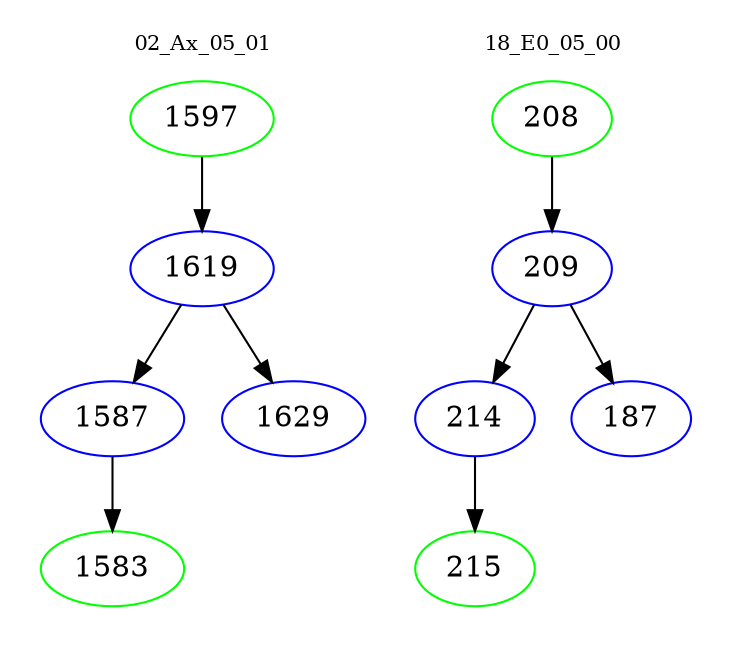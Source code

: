 digraph{
subgraph cluster_0 {
color = white
label = "02_Ax_05_01";
fontsize=10;
T0_1597 [label="1597", color="green"]
T0_1597 -> T0_1619 [color="black"]
T0_1619 [label="1619", color="blue"]
T0_1619 -> T0_1587 [color="black"]
T0_1587 [label="1587", color="blue"]
T0_1587 -> T0_1583 [color="black"]
T0_1583 [label="1583", color="green"]
T0_1619 -> T0_1629 [color="black"]
T0_1629 [label="1629", color="blue"]
}
subgraph cluster_1 {
color = white
label = "18_E0_05_00";
fontsize=10;
T1_208 [label="208", color="green"]
T1_208 -> T1_209 [color="black"]
T1_209 [label="209", color="blue"]
T1_209 -> T1_214 [color="black"]
T1_214 [label="214", color="blue"]
T1_214 -> T1_215 [color="black"]
T1_215 [label="215", color="green"]
T1_209 -> T1_187 [color="black"]
T1_187 [label="187", color="blue"]
}
}
